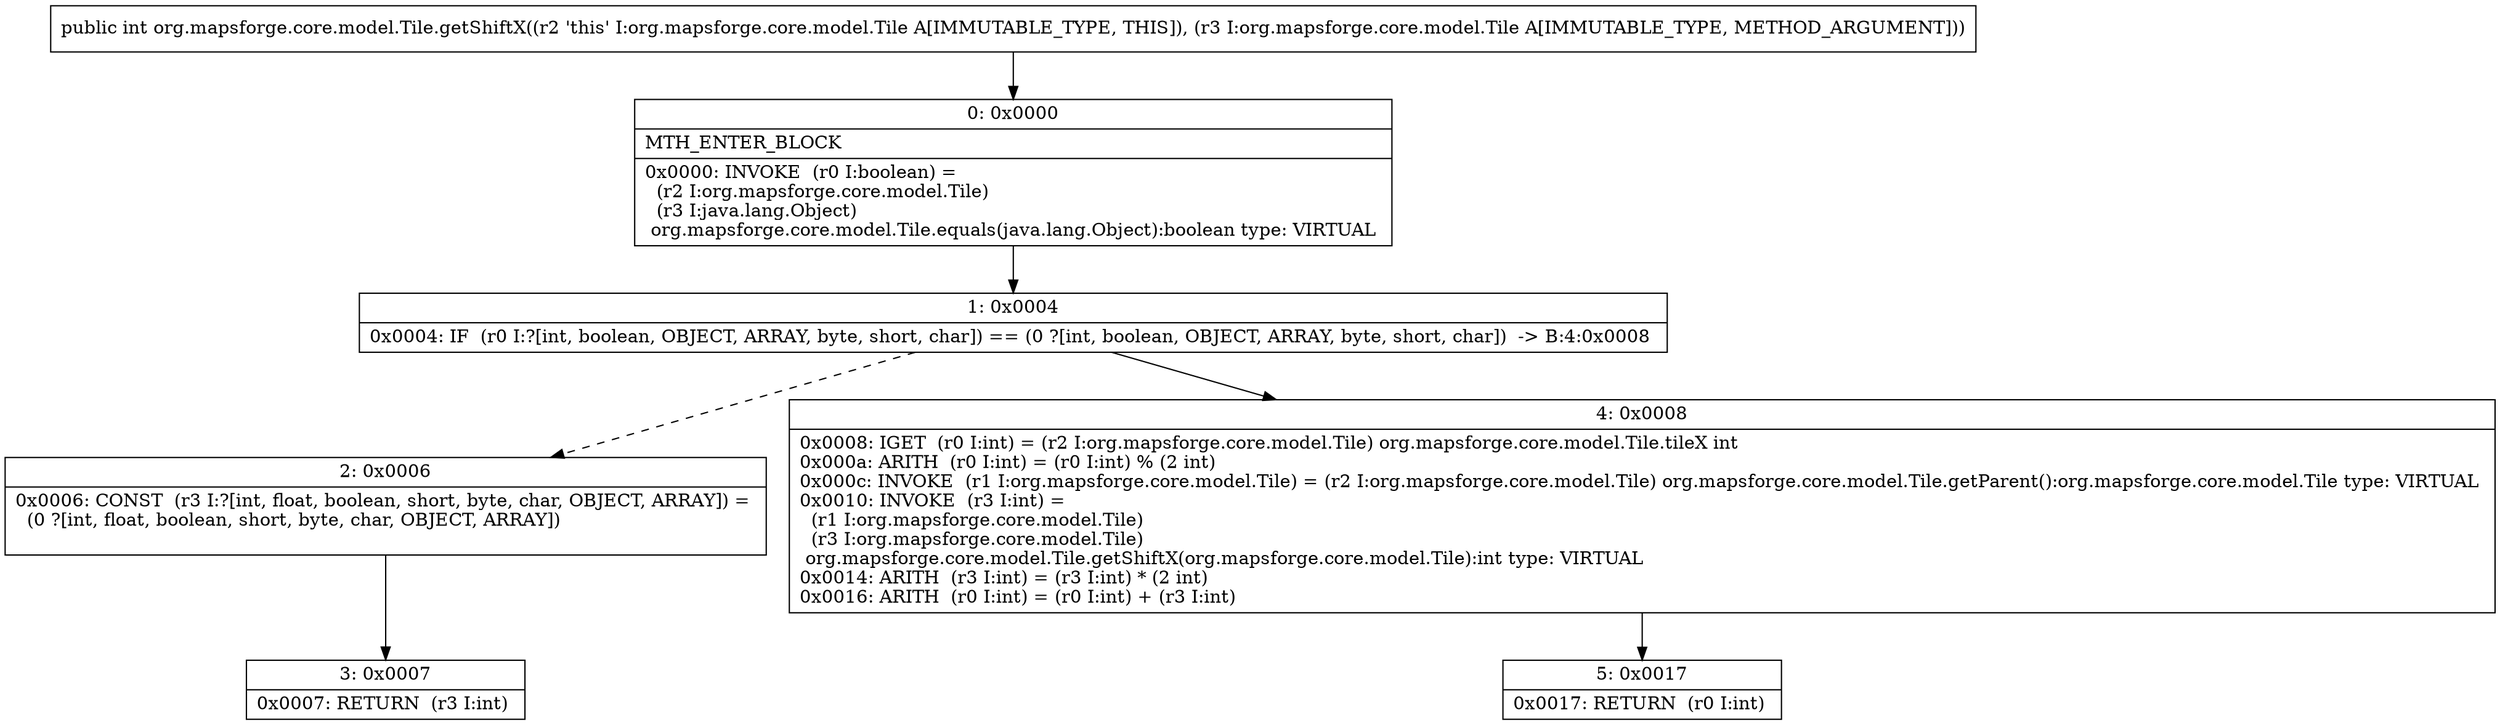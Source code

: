 digraph "CFG fororg.mapsforge.core.model.Tile.getShiftX(Lorg\/mapsforge\/core\/model\/Tile;)I" {
Node_0 [shape=record,label="{0\:\ 0x0000|MTH_ENTER_BLOCK\l|0x0000: INVOKE  (r0 I:boolean) = \l  (r2 I:org.mapsforge.core.model.Tile)\l  (r3 I:java.lang.Object)\l org.mapsforge.core.model.Tile.equals(java.lang.Object):boolean type: VIRTUAL \l}"];
Node_1 [shape=record,label="{1\:\ 0x0004|0x0004: IF  (r0 I:?[int, boolean, OBJECT, ARRAY, byte, short, char]) == (0 ?[int, boolean, OBJECT, ARRAY, byte, short, char])  \-\> B:4:0x0008 \l}"];
Node_2 [shape=record,label="{2\:\ 0x0006|0x0006: CONST  (r3 I:?[int, float, boolean, short, byte, char, OBJECT, ARRAY]) = \l  (0 ?[int, float, boolean, short, byte, char, OBJECT, ARRAY])\l \l}"];
Node_3 [shape=record,label="{3\:\ 0x0007|0x0007: RETURN  (r3 I:int) \l}"];
Node_4 [shape=record,label="{4\:\ 0x0008|0x0008: IGET  (r0 I:int) = (r2 I:org.mapsforge.core.model.Tile) org.mapsforge.core.model.Tile.tileX int \l0x000a: ARITH  (r0 I:int) = (r0 I:int) % (2 int) \l0x000c: INVOKE  (r1 I:org.mapsforge.core.model.Tile) = (r2 I:org.mapsforge.core.model.Tile) org.mapsforge.core.model.Tile.getParent():org.mapsforge.core.model.Tile type: VIRTUAL \l0x0010: INVOKE  (r3 I:int) = \l  (r1 I:org.mapsforge.core.model.Tile)\l  (r3 I:org.mapsforge.core.model.Tile)\l org.mapsforge.core.model.Tile.getShiftX(org.mapsforge.core.model.Tile):int type: VIRTUAL \l0x0014: ARITH  (r3 I:int) = (r3 I:int) * (2 int) \l0x0016: ARITH  (r0 I:int) = (r0 I:int) + (r3 I:int) \l}"];
Node_5 [shape=record,label="{5\:\ 0x0017|0x0017: RETURN  (r0 I:int) \l}"];
MethodNode[shape=record,label="{public int org.mapsforge.core.model.Tile.getShiftX((r2 'this' I:org.mapsforge.core.model.Tile A[IMMUTABLE_TYPE, THIS]), (r3 I:org.mapsforge.core.model.Tile A[IMMUTABLE_TYPE, METHOD_ARGUMENT])) }"];
MethodNode -> Node_0;
Node_0 -> Node_1;
Node_1 -> Node_2[style=dashed];
Node_1 -> Node_4;
Node_2 -> Node_3;
Node_4 -> Node_5;
}

